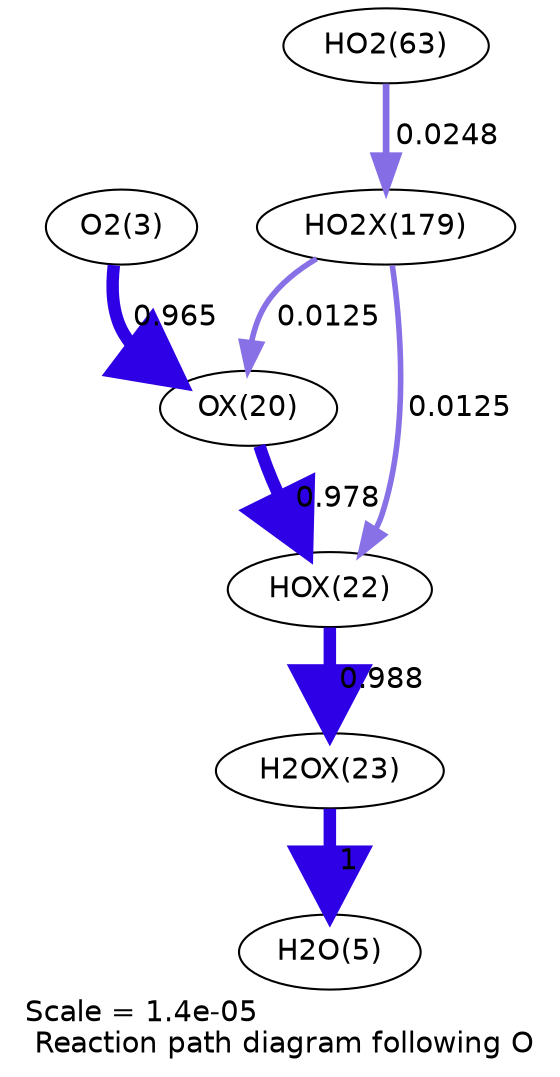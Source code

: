 digraph reaction_paths {
center=1;
s5 -> s37[fontname="Helvetica", penwidth=5.97, arrowsize=2.99, color="0.7, 1.46, 0.9"
, label=" 0.965"];
s37 -> s39[fontname="Helvetica", penwidth=5.98, arrowsize=2.99, color="0.7, 1.48, 0.9"
, label=" 0.978"];
s59 -> s37[fontname="Helvetica", penwidth=2.69, arrowsize=1.35, color="0.7, 0.512, 0.9"
, label=" 0.0125"];
s39 -> s40[fontname="Helvetica", penwidth=5.99, arrowsize=3, color="0.7, 1.49, 0.9"
, label=" 0.988"];
s59 -> s39[fontname="Helvetica", penwidth=2.69, arrowsize=1.35, color="0.7, 0.512, 0.9"
, label=" 0.0125"];
s40 -> s7[fontname="Helvetica", penwidth=6, arrowsize=3, color="0.7, 1.5, 0.9"
, label=" 1"];
s23 -> s59[fontname="Helvetica", penwidth=3.21, arrowsize=1.61, color="0.7, 0.525, 0.9"
, label=" 0.0248"];
s5 [ fontname="Helvetica", label="O2(3)"];
s7 [ fontname="Helvetica", label="H2O(5)"];
s23 [ fontname="Helvetica", label="HO2(63)"];
s37 [ fontname="Helvetica", label="OX(20)"];
s39 [ fontname="Helvetica", label="HOX(22)"];
s40 [ fontname="Helvetica", label="H2OX(23)"];
s59 [ fontname="Helvetica", label="HO2X(179)"];
 label = "Scale = 1.4e-05\l Reaction path diagram following O";
 fontname = "Helvetica";
}
